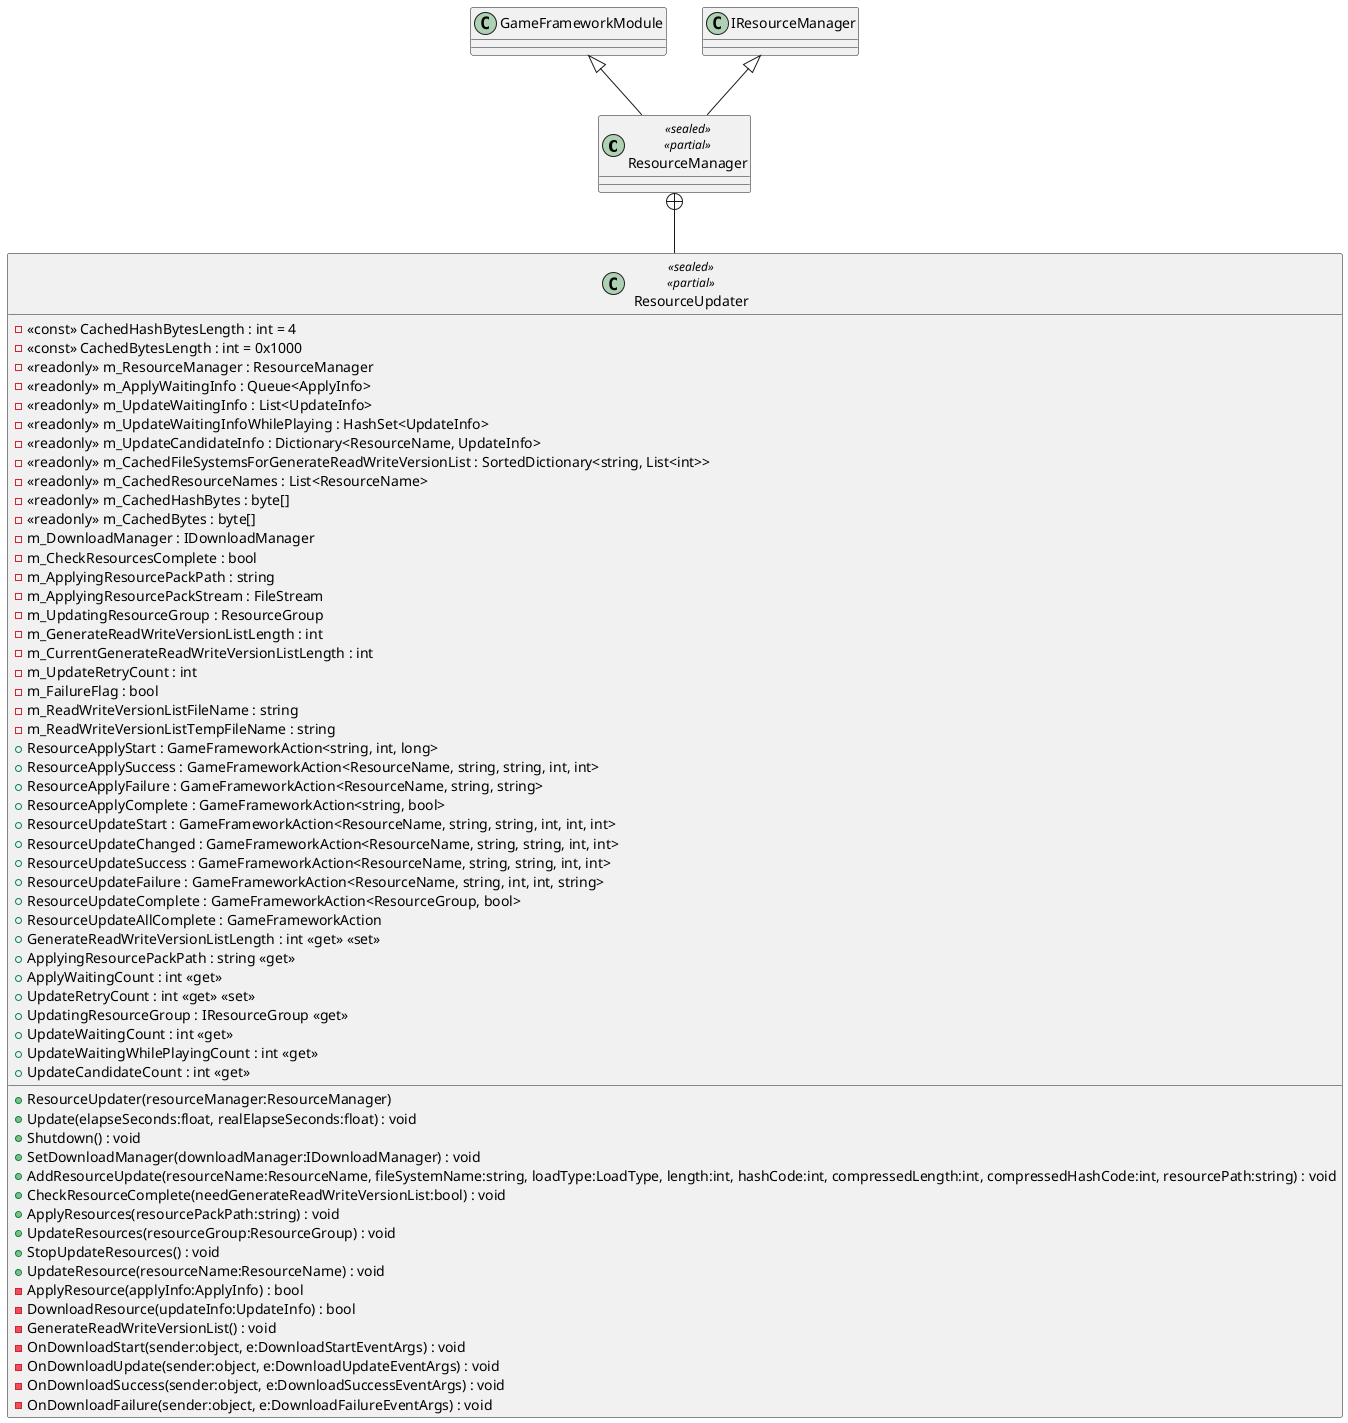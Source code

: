 @startuml
class ResourceManager <<sealed>> <<partial>> {
}
class ResourceUpdater <<sealed>> <<partial>> {
    - <<const>> CachedHashBytesLength : int = 4
    - <<const>> CachedBytesLength : int = 0x1000
    - <<readonly>> m_ResourceManager : ResourceManager
    - <<readonly>> m_ApplyWaitingInfo : Queue<ApplyInfo>
    - <<readonly>> m_UpdateWaitingInfo : List<UpdateInfo>
    - <<readonly>> m_UpdateWaitingInfoWhilePlaying : HashSet<UpdateInfo>
    - <<readonly>> m_UpdateCandidateInfo : Dictionary<ResourceName, UpdateInfo>
    - <<readonly>> m_CachedFileSystemsForGenerateReadWriteVersionList : SortedDictionary<string, List<int>>
    - <<readonly>> m_CachedResourceNames : List<ResourceName>
    - <<readonly>> m_CachedHashBytes : byte[]
    - <<readonly>> m_CachedBytes : byte[]
    - m_DownloadManager : IDownloadManager
    - m_CheckResourcesComplete : bool
    - m_ApplyingResourcePackPath : string
    - m_ApplyingResourcePackStream : FileStream
    - m_UpdatingResourceGroup : ResourceGroup
    - m_GenerateReadWriteVersionListLength : int
    - m_CurrentGenerateReadWriteVersionListLength : int
    - m_UpdateRetryCount : int
    - m_FailureFlag : bool
    - m_ReadWriteVersionListFileName : string
    - m_ReadWriteVersionListTempFileName : string
    + ResourceApplyStart : GameFrameworkAction<string, int, long>
    + ResourceApplySuccess : GameFrameworkAction<ResourceName, string, string, int, int>
    + ResourceApplyFailure : GameFrameworkAction<ResourceName, string, string>
    + ResourceApplyComplete : GameFrameworkAction<string, bool>
    + ResourceUpdateStart : GameFrameworkAction<ResourceName, string, string, int, int, int>
    + ResourceUpdateChanged : GameFrameworkAction<ResourceName, string, string, int, int>
    + ResourceUpdateSuccess : GameFrameworkAction<ResourceName, string, string, int, int>
    + ResourceUpdateFailure : GameFrameworkAction<ResourceName, string, int, int, string>
    + ResourceUpdateComplete : GameFrameworkAction<ResourceGroup, bool>
    + ResourceUpdateAllComplete : GameFrameworkAction
    + ResourceUpdater(resourceManager:ResourceManager)
    + GenerateReadWriteVersionListLength : int <<get>> <<set>>
    + ApplyingResourcePackPath : string <<get>>
    + ApplyWaitingCount : int <<get>>
    + UpdateRetryCount : int <<get>> <<set>>
    + UpdatingResourceGroup : IResourceGroup <<get>>
    + UpdateWaitingCount : int <<get>>
    + UpdateWaitingWhilePlayingCount : int <<get>>
    + UpdateCandidateCount : int <<get>>
    + Update(elapseSeconds:float, realElapseSeconds:float) : void
    + Shutdown() : void
    + SetDownloadManager(downloadManager:IDownloadManager) : void
    + AddResourceUpdate(resourceName:ResourceName, fileSystemName:string, loadType:LoadType, length:int, hashCode:int, compressedLength:int, compressedHashCode:int, resourcePath:string) : void
    + CheckResourceComplete(needGenerateReadWriteVersionList:bool) : void
    + ApplyResources(resourcePackPath:string) : void
    + UpdateResources(resourceGroup:ResourceGroup) : void
    + StopUpdateResources() : void
    + UpdateResource(resourceName:ResourceName) : void
    - ApplyResource(applyInfo:ApplyInfo) : bool
    - DownloadResource(updateInfo:UpdateInfo) : bool
    - GenerateReadWriteVersionList() : void
    - OnDownloadStart(sender:object, e:DownloadStartEventArgs) : void
    - OnDownloadUpdate(sender:object, e:DownloadUpdateEventArgs) : void
    - OnDownloadSuccess(sender:object, e:DownloadSuccessEventArgs) : void
    - OnDownloadFailure(sender:object, e:DownloadFailureEventArgs) : void
}
GameFrameworkModule <|-- ResourceManager
IResourceManager <|-- ResourceManager
ResourceManager +-- ResourceUpdater
@enduml
